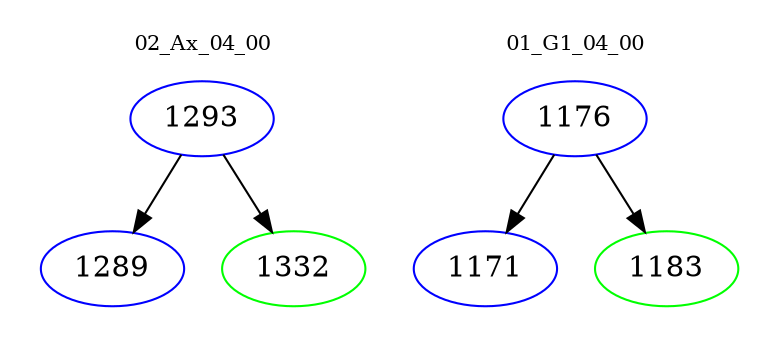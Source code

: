digraph{
subgraph cluster_0 {
color = white
label = "02_Ax_04_00";
fontsize=10;
T0_1293 [label="1293", color="blue"]
T0_1293 -> T0_1289 [color="black"]
T0_1289 [label="1289", color="blue"]
T0_1293 -> T0_1332 [color="black"]
T0_1332 [label="1332", color="green"]
}
subgraph cluster_1 {
color = white
label = "01_G1_04_00";
fontsize=10;
T1_1176 [label="1176", color="blue"]
T1_1176 -> T1_1171 [color="black"]
T1_1171 [label="1171", color="blue"]
T1_1176 -> T1_1183 [color="black"]
T1_1183 [label="1183", color="green"]
}
}
